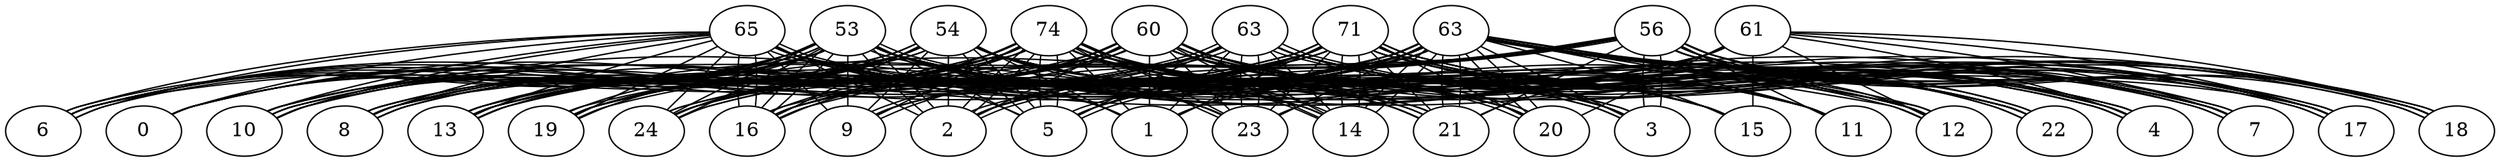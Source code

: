 graph {
  8-8 -- 8-9 [label="1"];
  6-2 -- 6-3 [label="2"];
  11-0 -- 12-0 [label="2"];
  14-4 -- 15-4 [label="2"];
  17-5 -- 17-6 [label="2"];
  19-8 -- 20-8 [label="2"];
  22-3 -- 23-3 [label="2"];
  23-7 -- 24-7 [label="2"];
  9-8 -- 10-8 [label="4"];
  11-5 -- 12-5 [label="5"];
  20-5 -- 21-5 [label="5"];
  21-0 -- 21-1 [label="5"];
  6-7 -- 7-7 [label="6"];
  14-3 -- 14-4 [label="6"];
  16-5 -- 17-5 [label="6"];
  20-3 -- 21-3 [label="6"];
  0-9 -- 1-9 [label="7"];
  4-4 -- 4-5 [label="7"];
  8-3 -- 8-4 [label="7"];
  13-7 -- 14-7 [label="7"];
  20-9 -- 21-9 [label="7"];
  2-3 -- 3-3 [label="8"];
  2-5 -- 3-5 [label="8"];
  9-6 -- 9-7 [label="8"];
  12-0 -- 12-1 [label="8"];
  2-3 -- 2-4 [label="9"];
  4-6 -- 5-6 [label="9"];
  10-6 -- 10-7 [label="9"];
  20-3 -- 20-4 [label="9"];
  7-2 -- 7-3 [label="10"];
  10-3 -- 11-3 [label="10"];
  15-6 -- 16-6 [label="10"];
  20-0 -- 21-0 [label="10"];
  0-4 -- 1-4 [label="11"];
  3-4 -- 4-4 [label="11"];
  8-1 -- 9-1 [label="11"];
  11-9 -- 12-9 [label="11"];
  14-9 -- 15-9 [label="11"];
  2-1 -- 2-2 [label="12"];
  5-2 -- 6-2 [label="12"];
  6-6 -- 6-7 [label="12"];
  15-8 -- 15-9 [label="12"];
  16-4 -- 17-4 [label="12"];
  3-3 -- 3-4 [label="13"];
  3-6 -- 3-7 [label="13"];
  7-0 -- 8-0 [label="13"];
  7-0 -- 7-1 [label="13"];
  11-7 -- 11-8 [label="13"];
  16-5 -- 16-6 [label="13"];
  18-3 -- 19-3 [label="13"];
  21-2 -- 21-3 [label="13"];
  9-1 -- 9-2 [label="14"];
  9-2 -- 10-2 [label="14"];
  11-2 -- 12-2 [label="14"];
  15-5 -- 16-5 [label="14"];
  18-5 -- 18-6 [label="14"];
  21-3 -- 22-3 [label="14"];
  2-4 -- 2-5 [label="15"];
  10-8 -- 11-8 [label="15"];
  12-3 -- 13-3 [label="15"];
  23-6 -- 24-6 [label="15"];
  24-8 -- 24-9 [label="15"];
  2-8 -- 3-8 [label="16"];
  2-8 -- 2-9 [label="16"];
  15-2 -- 16-2 [label="16"];
  21-6 -- 22-6 [label="16"];
  21-7 -- 22-7 [label="16"];
  0-2 -- 0-3 [label="17"];
  10-0 -- 11-0 [label="17"];
  13-8 -- 13-9 [label="17"];
  14-4 -- 14-5 [label="17"];
  14-6 -- 14-7 [label="17"];
  16-4 -- 16-5 [label="17"];
  21-5 -- 22-5 [label="17"];
  4-1 -- 4-2 [label="18"];
  7-1 -- 8-1 [label="18"];
  12-6 -- 12-7 [label="18"];
  14-6 -- 15-6 [label="18"];
  23-6 -- 23-7 [label="18"];
  5-3 -- 5-4 [label="19"];
  17-0 -- 17-1 [label="19"];
  17-7 -- 17-8 [label="19"];
  19-2 -- 20-2 [label="19"];
  19-6 -- 20-6 [label="19"];
  22-1 -- 22-2 [label="19"];
  4-0 -- 4-1 [label="20"];
  4-7 -- 4-8 [label="20"];
  5-6 -- 5-7 [label="20"];
  19-1 -- 20-1 [label="20"];
  20-2 -- 21-2 [label="20"];
  22-8 -- 22-9 [label="20"];
  7-5 -- 8-5 [label="21"];
  18-5 -- 19-5 [label="21"];
  24-3 -- 24-4 [label="21"];
  9-6 -- 10-6 [label="22"];
  9-9 -- 10-9 [label="22"];
  16-8 -- 16-9 [label="22"];
  5-7 -- 5-8 [label="23"];
  7-6 -- 8-6 [label="23"];
  14-8 -- 14-9 [label="23"];
  16-3 -- 17-3 [label="23"];
  21-7 -- 21-8 [label="23"];
  22-4 -- 23-4 [label="23"];
  23-3 -- 23-4 [label="23"];
  1-5 -- 2-5 [label="24"];
  12-1 -- 12-2 [label="24"];
  15-3 -- 16-3 [label="24"];
  20-8 -- 21-8 [label="25"];
  23-0 -- 23-1 [label="25"];
  24-4 -- 24-5 [label="25"];
  2-6 -- 2-7 [label="26"];
  9-0 -- 10-0 [label="26"];
  10-4 -- 10-5 [label="26"];
  18-8 -- 19-8 [label="26"];
  19-0 -- 20-0 [label="26"];
  21-6 -- 21-7 [label="26"];
  10-6 -- 11-6 [label="27"];
  11-8 -- 12-8 [label="27"];
  12-2 -- 13-2 [label="27"];
  12-6 -- 13-6 [label="27"];
  23-4 -- 23-5 [label="27"];
  24-7 -- 24-8 [label="27"];
  2-7 -- 3-7 [label="28"];
  3-9 -- 4-9 [label="28"];
  4-5 -- 4-6 [label="28"];
  5-3 -- 6-3 [label="28"];
  10-0 -- 10-1 [label="28"];
  15-1 -- 16-1 [label="28"];
  18-7 -- 19-7 [label="28"];
  22-5 -- 22-6 [label="28"];
  5-7 -- 6-7 [label="29"];
  14-7 -- 14-8 [label="29"];
  1-3 -- 1-4 [label="30"];
  8-1 -- 8-2 [label="30"];
  17-8 -- 17-9 [label="30"];
  23-2 -- 24-2 [label="30"];
  9-2 -- 9-3 [label="31"];
  9-5 -- 9-6 [label="31"];
  13-3 -- 13-4 [label="31"];
  21-3 -- 21-4 [label="31"];
  23-2 -- 23-3 [label="31"];
  6-5 -- 6-6 [label="32"];
  16-2 -- 16-3 [label="32"];
  18-4 -- 19-4 [label="32"];
  23-4 -- 24-4 [label="32"];
  3-5 -- 3-6 [label="33"];
  3-7 -- 4-7 [label="33"];
  6-8 -- 6-9 [label="33"];
  9-7 -- 9-8 [label="33"];
  10-5 -- 11-5 [label="33"];
  1-8 -- 2-8 [label="34"];
  8-6 -- 8-7 [label="34"];
  10-2 -- 10-3 [label="34"];
  14-0 -- 15-0 [label="34"];
  16-9 -- 17-9 [label="34"];
  17-5 -- 18-5 [label="34"];
  18-1 -- 18-2 [label="34"];
  19-2 -- 19-3 [label="34"];
  3-8 -- 3-9 [label="35"];
  5-0 -- 5-1 [label="35"];
  7-7 -- 7-8 [label="35"];
  12-1 -- 13-1 [label="35"];
  22-0 -- 22-1 [label="35"];
  22-4 -- 22-5 [label="35"];
  13-7 -- 13-8 [label="36"];
  17-4 -- 18-4 [label="36"];
  22-8 -- 23-8 [label="36"];
  1-1 -- 1-2 [label="37"];
  13-0 -- 14-0 [label="37"];
  17-1 -- 18-1 [label="37"];
  20-0 -- 20-1 [label="37"];
  1-8 -- 1-9 [label="38"];
  2-0 -- 2-1 [label="38"];
  5-4 -- 5-5 [label="38"];
  5-5 -- 5-6 [label="38"];
  7-5 -- 7-6 [label="38"];
  15-1 -- 15-2 [label="38"];
  18-0 -- 18-1 [label="38"];
  0-4 -- 0-5 [label="39"];
  4-0 -- 5-0 [label="39"];
  6-6 -- 7-6 [label="39"];
  23-0 -- 24-0 [label="39"];
  5-4 -- 6-4 [label="40"];
  5-8 -- 6-8 [label="40"];
  5-8 -- 5-9 [label="40"];
  12-8 -- 13-8 [label="40"];
  3-8 -- 4-8 [label="41"];
  9-0 -- 9-1 [label="41"];
  13-1 -- 14-1 [label="41"];
  13-4 -- 13-5 [label="41"];
  16-3 -- 16-4 [label="41"];
  3-1 -- 3-2 [label="43"];
  8-8 -- 9-8 [label="43"];
  15-0 -- 16-0 [label="43"];
  6-0 -- 7-0 [label="44"];
  12-9 -- 13-9 [label="44"];
  22-7 -- 23-7 [label="44"];
  6-3 -- 7-3 [label="45"];
  11-1 -- 12-1 [label="45"];
  14-0 -- 14-1 [label="45"];
  14-1 -- 14-2 [label="45"];
  14-2 -- 14-3 [label="45"];
  15-7 -- 16-7 [label="45"];
  18-6 -- 18-7 [label="45"];
  20-1 -- 20-2 [label="45"];
  23-8 -- 24-8 [label="45"];
  17-9 -- 18-9 [label="46"];
  18-1 -- 19-1 [label="46"];
  1-3 -- 2-3 [label="47"];
  5-1 -- 6-1 [label="47"];
  21-0 -- 22-0 [label="47"];
  24-1 -- 24-2 [label="47"];
  7-3 -- 8-3 [label="48"];
  17-2 -- 17-3 [label="48"];
  1-0 -- 2-0 [label="49"];
  14-3 -- 15-3 [label="49"];
  19-7 -- 19-8 [label="49"];
  16-7 -- 17-7 [label="50"];
  1-6 -- 1-7 [label="52"];
  4-2 -- 5-2 [label="52"];
  19-7 -- 20-7 [label="52"];
  1-2 -- 1-3 [label="53"];
  15-8 -- 16-8 [label="53"];
  6-4 -- 7-4 [label="54"];
  8-2 -- 8-3 [label="54"];
  13-3 -- 14-3 [label="54"];
  18-6 -- 19-6 [label="54"];
  11-4 -- 11-5 [label="55"];
  0-7 -- 1-7 [label="56"];
  12-4 -- 12-5 [label="56"];
  12-7 -- 13-7 [label="57"];
  0-0 -- 0-1 [label="58"];
  2-2 -- 2-3 [label="58"];
  10-8 -- 10-9 [label="58"];
  3-1 -- 4-1 [label="59"];
  19-8 -- 19-9 [label="59"];
  23-1 -- 23-2 [label="59"];
  1-7 -- 2-7 [label="60"];
  3-0 -- 3-1 [label="60"];
  22-9 -- 23-9 [label="60"];
  0-8 -- 0-9 [label="61"];
  6-9 -- 7-9 [label="61"];
  9-3 -- 9-4 [label="61"];
  19-9 -- 20-9 [label="61"];
  0-0 -- 1-0 [label="63"];
  10-3 -- 10-4 [label="63"];
  0-1 -- 0-2 [label="65"];
  0-6 -- 0-7 [label="71"];
  4-3 -- 5-3 [label="74"];
}